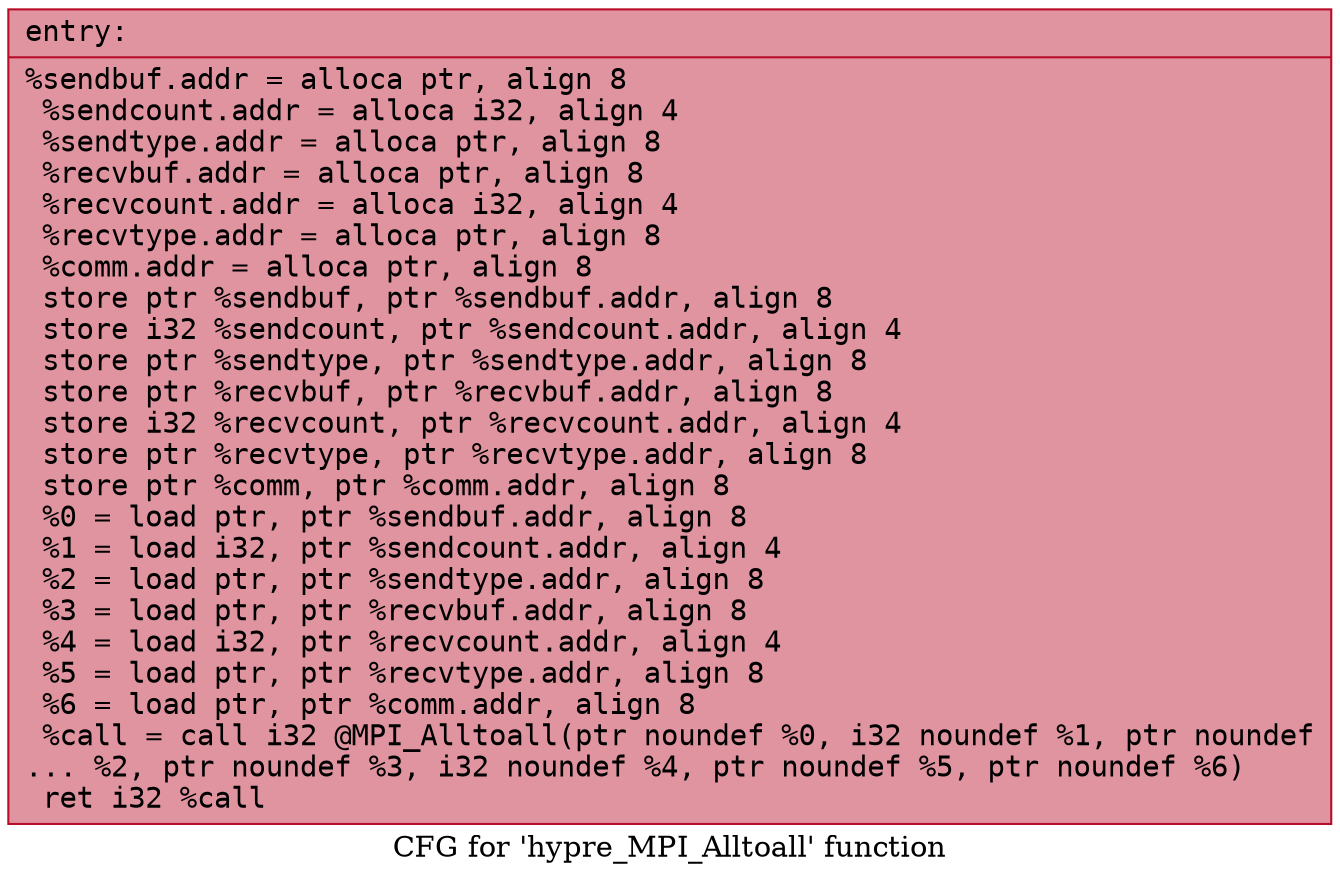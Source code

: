 digraph "CFG for 'hypre_MPI_Alltoall' function" {
	label="CFG for 'hypre_MPI_Alltoall' function";

	Node0x5555d662c3e0 [shape=record,color="#b70d28ff", style=filled, fillcolor="#b70d2870" fontname="Courier",label="{entry:\l|  %sendbuf.addr = alloca ptr, align 8\l  %sendcount.addr = alloca i32, align 4\l  %sendtype.addr = alloca ptr, align 8\l  %recvbuf.addr = alloca ptr, align 8\l  %recvcount.addr = alloca i32, align 4\l  %recvtype.addr = alloca ptr, align 8\l  %comm.addr = alloca ptr, align 8\l  store ptr %sendbuf, ptr %sendbuf.addr, align 8\l  store i32 %sendcount, ptr %sendcount.addr, align 4\l  store ptr %sendtype, ptr %sendtype.addr, align 8\l  store ptr %recvbuf, ptr %recvbuf.addr, align 8\l  store i32 %recvcount, ptr %recvcount.addr, align 4\l  store ptr %recvtype, ptr %recvtype.addr, align 8\l  store ptr %comm, ptr %comm.addr, align 8\l  %0 = load ptr, ptr %sendbuf.addr, align 8\l  %1 = load i32, ptr %sendcount.addr, align 4\l  %2 = load ptr, ptr %sendtype.addr, align 8\l  %3 = load ptr, ptr %recvbuf.addr, align 8\l  %4 = load i32, ptr %recvcount.addr, align 4\l  %5 = load ptr, ptr %recvtype.addr, align 8\l  %6 = load ptr, ptr %comm.addr, align 8\l  %call = call i32 @MPI_Alltoall(ptr noundef %0, i32 noundef %1, ptr noundef\l... %2, ptr noundef %3, i32 noundef %4, ptr noundef %5, ptr noundef %6)\l  ret i32 %call\l}"];
}
